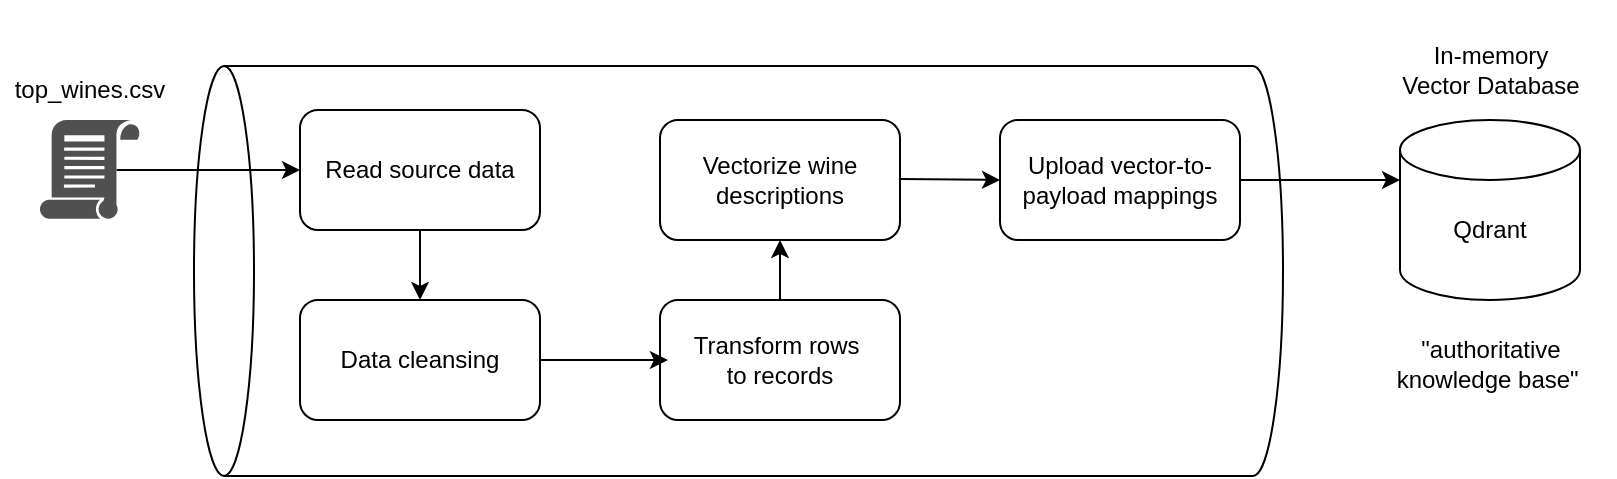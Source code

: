 <mxfile version="24.7.6">
  <diagram name="Page-1" id="6XeblNkQ5_dn7pWAl47F">
    <mxGraphModel dx="1151" dy="819" grid="1" gridSize="10" guides="1" tooltips="1" connect="1" arrows="1" fold="1" page="1" pageScale="1" pageWidth="827" pageHeight="1169" math="0" shadow="0">
      <root>
        <mxCell id="0" />
        <mxCell id="1" parent="0" />
        <mxCell id="JXvY-5VRqsv50fYYMlhZ-10" value="" style="shape=cylinder3;whiteSpace=wrap;html=1;boundedLbl=1;backgroundOutline=1;size=15;rotation=-90;" vertex="1" parent="1">
          <mxGeometry x="266.75" y="-46.75" width="205" height="544.5" as="geometry" />
        </mxCell>
        <mxCell id="JXvY-5VRqsv50fYYMlhZ-1" value="Read source data" style="rounded=1;whiteSpace=wrap;html=1;" vertex="1" parent="1">
          <mxGeometry x="150" y="145" width="120" height="60" as="geometry" />
        </mxCell>
        <mxCell id="JXvY-5VRqsv50fYYMlhZ-6" value="" style="endArrow=classic;html=1;rounded=0;entryX=0;entryY=0.5;entryDx=0;entryDy=0;exitX=0.765;exitY=0.5;exitDx=0;exitDy=0;exitPerimeter=0;" edge="1" parent="1" source="JXvY-5VRqsv50fYYMlhZ-2" target="JXvY-5VRqsv50fYYMlhZ-1">
          <mxGeometry width="50" height="50" relative="1" as="geometry">
            <mxPoint x="130" y="360" as="sourcePoint" />
            <mxPoint x="170" y="300" as="targetPoint" />
          </mxGeometry>
        </mxCell>
        <mxCell id="JXvY-5VRqsv50fYYMlhZ-9" value="" style="group" vertex="1" connectable="0" parent="1">
          <mxGeometry y="120" width="90" height="80" as="geometry" />
        </mxCell>
        <mxCell id="JXvY-5VRqsv50fYYMlhZ-2" value="" style="sketch=0;pointerEvents=1;shadow=0;dashed=0;html=1;strokeColor=none;labelPosition=center;verticalLabelPosition=bottom;verticalAlign=top;align=center;fillColor=#505050;shape=mxgraph.mscae.intune.policy" vertex="1" parent="JXvY-5VRqsv50fYYMlhZ-9">
          <mxGeometry x="20" y="30" width="50" height="50" as="geometry" />
        </mxCell>
        <mxCell id="JXvY-5VRqsv50fYYMlhZ-5" value="top_wines.csv" style="text;html=1;align=center;verticalAlign=middle;whiteSpace=wrap;rounded=0;" vertex="1" parent="JXvY-5VRqsv50fYYMlhZ-9">
          <mxGeometry width="90" height="30" as="geometry" />
        </mxCell>
        <mxCell id="JXvY-5VRqsv50fYYMlhZ-14" value="Data cleansing" style="rounded=1;whiteSpace=wrap;html=1;" vertex="1" parent="1">
          <mxGeometry x="150" y="240" width="120" height="60" as="geometry" />
        </mxCell>
        <mxCell id="JXvY-5VRqsv50fYYMlhZ-15" value="" style="endArrow=classic;html=1;rounded=0;exitX=0.5;exitY=1;exitDx=0;exitDy=0;" edge="1" parent="1" source="JXvY-5VRqsv50fYYMlhZ-1" target="JXvY-5VRqsv50fYYMlhZ-14">
          <mxGeometry width="50" height="50" relative="1" as="geometry">
            <mxPoint x="510" y="370" as="sourcePoint" />
            <mxPoint x="560" y="320" as="targetPoint" />
          </mxGeometry>
        </mxCell>
        <mxCell id="JXvY-5VRqsv50fYYMlhZ-16" value="Transform rows&amp;nbsp;&lt;div&gt;to records&lt;/div&gt;" style="rounded=1;whiteSpace=wrap;html=1;" vertex="1" parent="1">
          <mxGeometry x="330" y="240" width="120" height="60" as="geometry" />
        </mxCell>
        <mxCell id="JXvY-5VRqsv50fYYMlhZ-18" value="" style="endArrow=classic;html=1;rounded=0;exitX=1;exitY=0.5;exitDx=0;exitDy=0;entryX=0.033;entryY=0.5;entryDx=0;entryDy=0;entryPerimeter=0;" edge="1" parent="1" source="JXvY-5VRqsv50fYYMlhZ-14" target="JXvY-5VRqsv50fYYMlhZ-16">
          <mxGeometry width="50" height="50" relative="1" as="geometry">
            <mxPoint x="260" y="265" as="sourcePoint" />
            <mxPoint x="260" y="300" as="targetPoint" />
          </mxGeometry>
        </mxCell>
        <mxCell id="JXvY-5VRqsv50fYYMlhZ-19" value="Vectorize wine&lt;div&gt;descriptions&lt;/div&gt;" style="rounded=1;whiteSpace=wrap;html=1;" vertex="1" parent="1">
          <mxGeometry x="330" y="150" width="120" height="60" as="geometry" />
        </mxCell>
        <mxCell id="JXvY-5VRqsv50fYYMlhZ-20" value="" style="endArrow=classic;html=1;rounded=0;exitX=0.5;exitY=0;exitDx=0;exitDy=0;entryX=0.5;entryY=1;entryDx=0;entryDy=0;" edge="1" parent="1" source="JXvY-5VRqsv50fYYMlhZ-16" target="JXvY-5VRqsv50fYYMlhZ-19">
          <mxGeometry width="50" height="50" relative="1" as="geometry">
            <mxPoint x="500" y="200" as="sourcePoint" />
            <mxPoint x="500" y="235" as="targetPoint" />
          </mxGeometry>
        </mxCell>
        <mxCell id="JXvY-5VRqsv50fYYMlhZ-21" value="Upload vector-to-payload mappings" style="rounded=1;whiteSpace=wrap;html=1;" vertex="1" parent="1">
          <mxGeometry x="500" y="150" width="120" height="60" as="geometry" />
        </mxCell>
        <mxCell id="JXvY-5VRqsv50fYYMlhZ-22" value="" style="endArrow=classic;html=1;rounded=0;exitX=1;exitY=0.5;exitDx=0;exitDy=0;entryX=0;entryY=0.5;entryDx=0;entryDy=0;" edge="1" parent="1" target="JXvY-5VRqsv50fYYMlhZ-21">
          <mxGeometry width="50" height="50" relative="1" as="geometry">
            <mxPoint x="450" y="179.5" as="sourcePoint" />
            <mxPoint x="490" y="180" as="targetPoint" />
          </mxGeometry>
        </mxCell>
        <mxCell id="JXvY-5VRqsv50fYYMlhZ-25" value="" style="endArrow=classic;html=1;rounded=0;entryX=0;entryY=0;entryDx=0;entryDy=30;exitX=1;exitY=0.5;exitDx=0;exitDy=0;entryPerimeter=0;" edge="1" parent="1" source="JXvY-5VRqsv50fYYMlhZ-21" target="JXvY-5VRqsv50fYYMlhZ-24">
          <mxGeometry width="50" height="50" relative="1" as="geometry">
            <mxPoint x="630" y="179.5" as="sourcePoint" />
            <mxPoint x="722" y="179.5" as="targetPoint" />
          </mxGeometry>
        </mxCell>
        <mxCell id="JXvY-5VRqsv50fYYMlhZ-27" value="&lt;br&gt;&lt;div&gt;&quot;authoritative knowledge base&quot;&amp;nbsp;&lt;/div&gt;" style="text;html=1;align=center;verticalAlign=middle;whiteSpace=wrap;rounded=0;" vertex="1" parent="1">
          <mxGeometry x="682.5" y="230" width="125" height="70" as="geometry" />
        </mxCell>
        <mxCell id="JXvY-5VRqsv50fYYMlhZ-30" value="In-memory&lt;div&gt;Vector Database&lt;/div&gt;" style="text;html=1;align=center;verticalAlign=middle;whiteSpace=wrap;rounded=0;" vertex="1" parent="1">
          <mxGeometry x="682.5" y="90" width="125" height="70" as="geometry" />
        </mxCell>
        <mxCell id="JXvY-5VRqsv50fYYMlhZ-31" value="" style="group" vertex="1" connectable="0" parent="1">
          <mxGeometry x="700" y="150" width="90" height="90" as="geometry" />
        </mxCell>
        <mxCell id="JXvY-5VRqsv50fYYMlhZ-24" value="" style="shape=cylinder3;whiteSpace=wrap;html=1;boundedLbl=1;backgroundOutline=1;size=15;" vertex="1" parent="JXvY-5VRqsv50fYYMlhZ-31">
          <mxGeometry width="90" height="90" as="geometry" />
        </mxCell>
        <mxCell id="JXvY-5VRqsv50fYYMlhZ-26" value="Qdrant" style="text;html=1;align=center;verticalAlign=middle;whiteSpace=wrap;rounded=0;" vertex="1" parent="JXvY-5VRqsv50fYYMlhZ-31">
          <mxGeometry x="15" y="40" width="60" height="30" as="geometry" />
        </mxCell>
      </root>
    </mxGraphModel>
  </diagram>
</mxfile>
